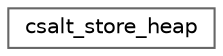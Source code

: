 digraph "Graphical Class Hierarchy"
{
 // LATEX_PDF_SIZE
  bgcolor="transparent";
  edge [fontname=Helvetica,fontsize=10,labelfontname=Helvetica,labelfontsize=10];
  node [fontname=Helvetica,fontsize=10,shape=box,height=0.2,width=0.4];
  rankdir="LR";
  Node0 [id="Node000000",label="csalt_store_heap",height=0.2,width=0.4,color="grey40", fillcolor="white", style="filled",URL="$structcsalt__store__heap.html",tooltip=" "];
}
